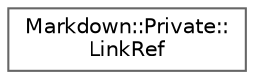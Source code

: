 digraph "Graphical Class Hierarchy"
{
 // INTERACTIVE_SVG=YES
 // LATEX_PDF_SIZE
  bgcolor="transparent";
  edge [fontname=Helvetica,fontsize=10,labelfontname=Helvetica,labelfontsize=10];
  node [fontname=Helvetica,fontsize=10,shape=box,height=0.2,width=0.4];
  rankdir="LR";
  Node0 [id="Node000000",label="Markdown::Private::\lLinkRef",height=0.2,width=0.4,color="grey40", fillcolor="white", style="filled",URL="$da/ddd/struct_markdown_1_1_private_1_1_link_ref.html",tooltip=" "];
}
